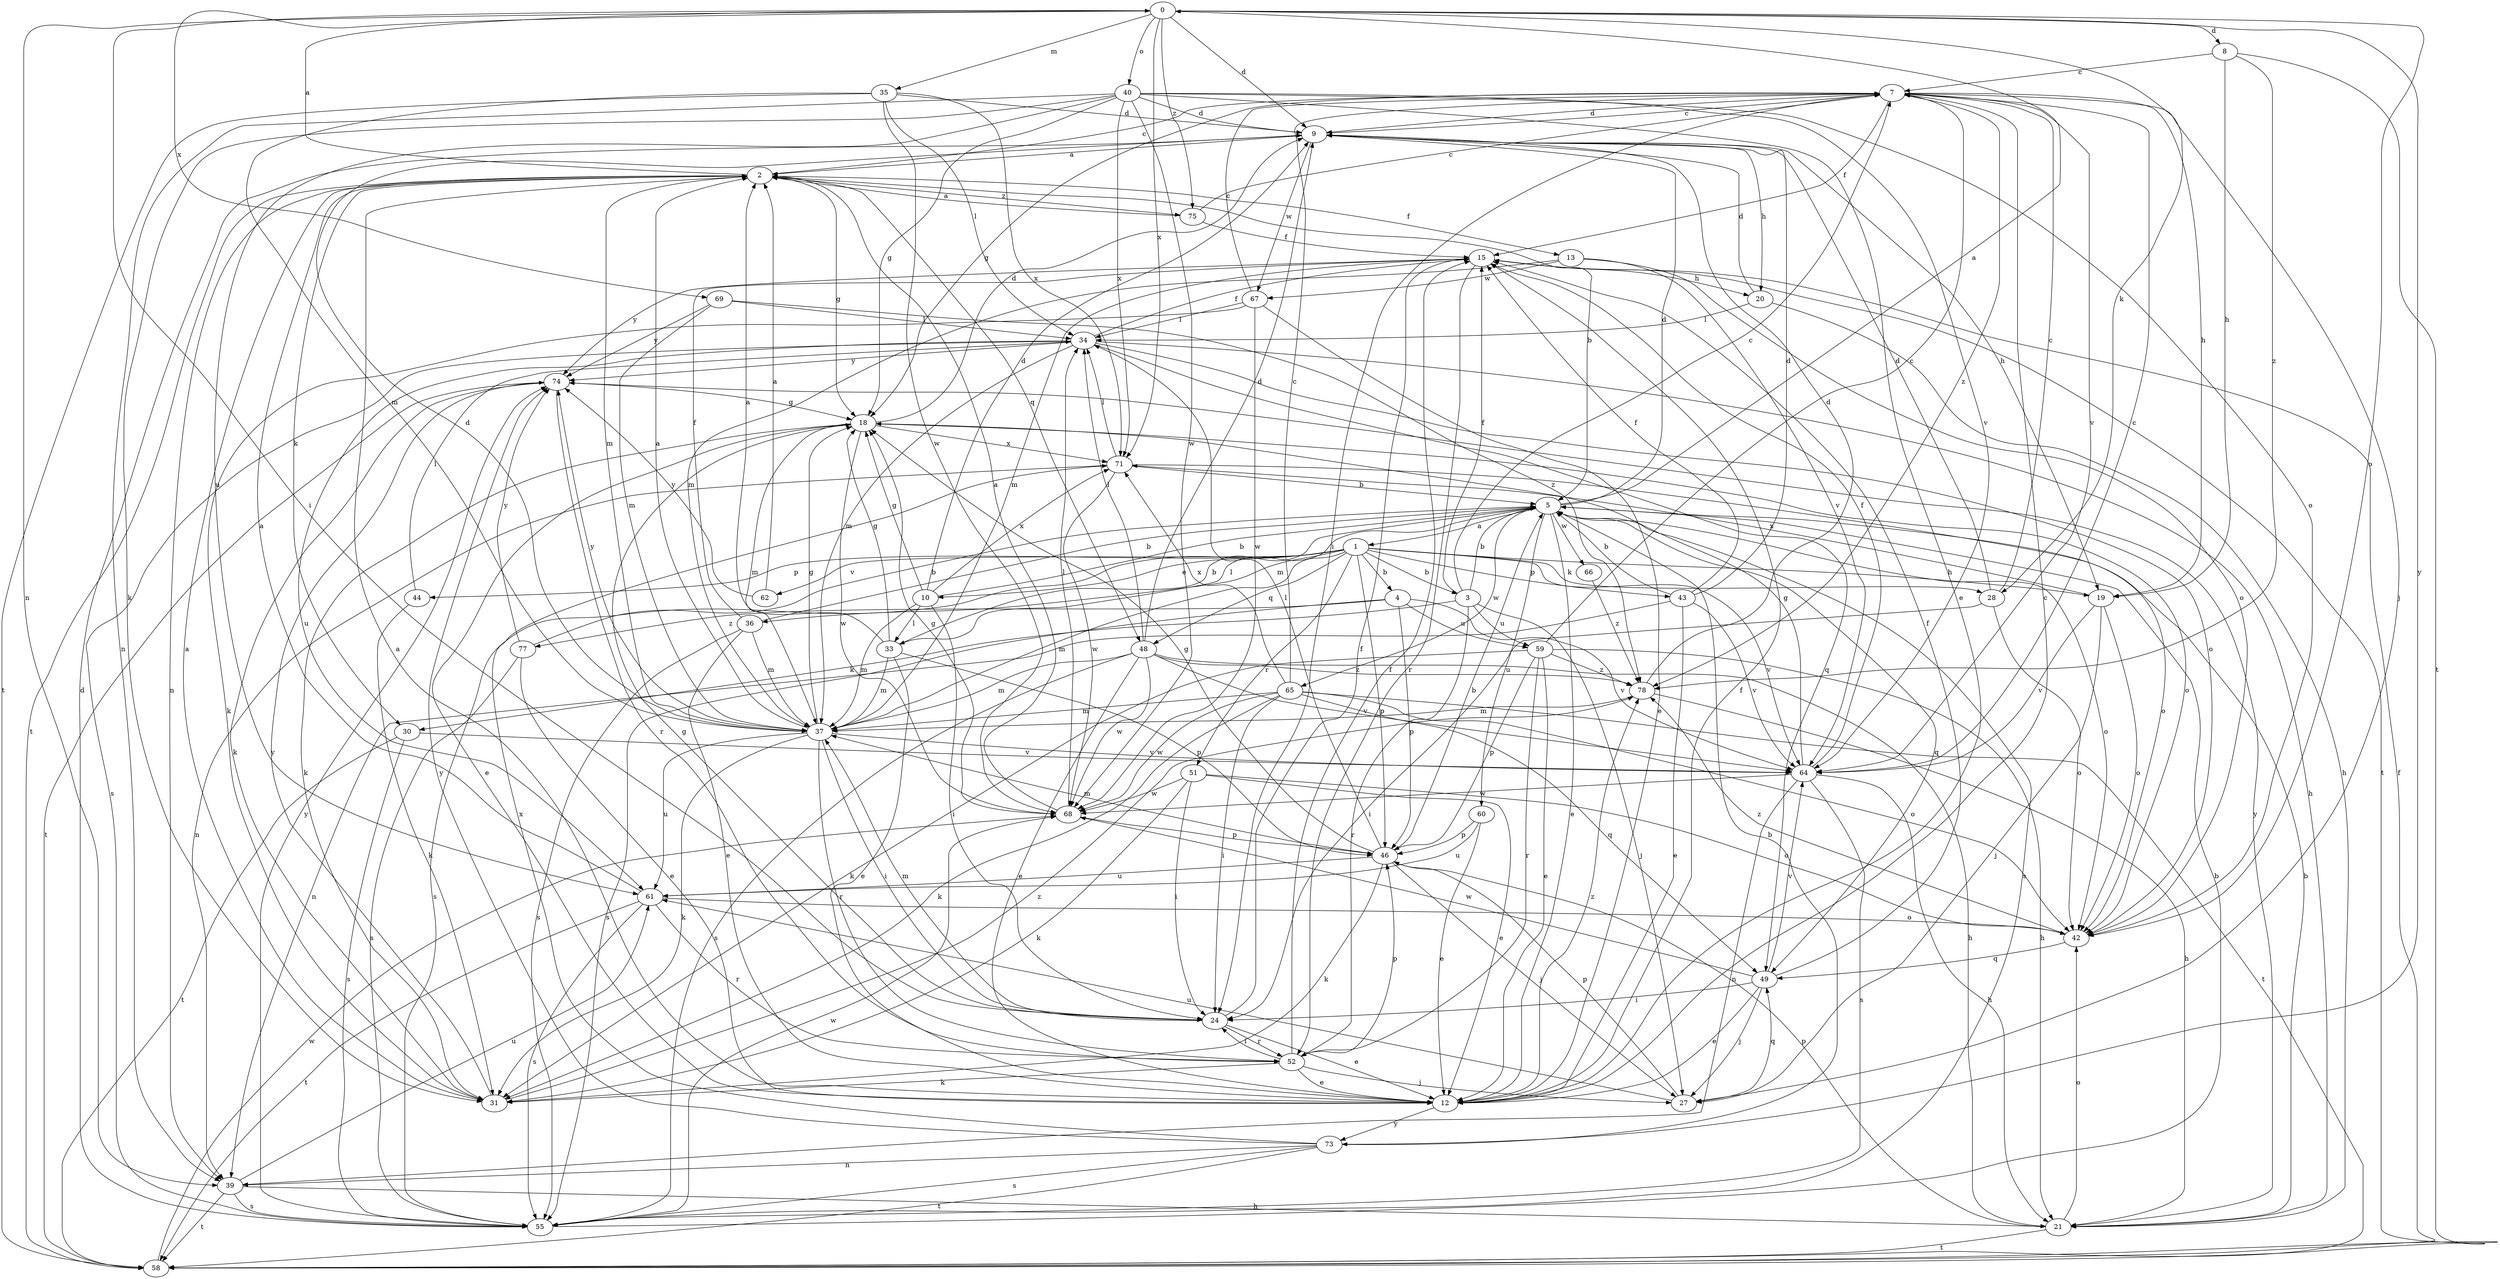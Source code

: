 strict digraph  {
0;
1;
2;
3;
4;
5;
7;
8;
9;
10;
12;
13;
15;
18;
19;
20;
21;
24;
27;
28;
30;
31;
33;
34;
35;
36;
37;
39;
40;
42;
43;
44;
46;
48;
49;
51;
52;
55;
58;
59;
60;
61;
62;
64;
65;
66;
67;
68;
69;
71;
73;
74;
75;
77;
78;
0 -> 8  [label=d];
0 -> 9  [label=d];
0 -> 24  [label=i];
0 -> 28  [label=k];
0 -> 35  [label=m];
0 -> 39  [label=n];
0 -> 40  [label=o];
0 -> 42  [label=o];
0 -> 69  [label=x];
0 -> 71  [label=x];
0 -> 73  [label=y];
0 -> 75  [label=z];
1 -> 3  [label=b];
1 -> 4  [label=b];
1 -> 10  [label=e];
1 -> 19  [label=h];
1 -> 28  [label=k];
1 -> 36  [label=m];
1 -> 37  [label=m];
1 -> 43  [label=p];
1 -> 44  [label=p];
1 -> 46  [label=p];
1 -> 48  [label=q];
1 -> 51  [label=r];
1 -> 55  [label=s];
1 -> 62  [label=v];
1 -> 64  [label=v];
2 -> 0  [label=a];
2 -> 5  [label=b];
2 -> 7  [label=c];
2 -> 13  [label=f];
2 -> 18  [label=g];
2 -> 30  [label=k];
2 -> 37  [label=m];
2 -> 39  [label=n];
2 -> 48  [label=q];
2 -> 58  [label=t];
2 -> 75  [label=z];
3 -> 5  [label=b];
3 -> 7  [label=c];
3 -> 15  [label=f];
3 -> 27  [label=j];
3 -> 30  [label=k];
3 -> 52  [label=r];
3 -> 59  [label=u];
4 -> 46  [label=p];
4 -> 55  [label=s];
4 -> 59  [label=u];
4 -> 64  [label=v];
4 -> 77  [label=z];
5 -> 0  [label=a];
5 -> 1  [label=a];
5 -> 9  [label=d];
5 -> 12  [label=e];
5 -> 33  [label=l];
5 -> 42  [label=o];
5 -> 49  [label=q];
5 -> 55  [label=s];
5 -> 60  [label=u];
5 -> 65  [label=w];
5 -> 66  [label=w];
7 -> 9  [label=d];
7 -> 15  [label=f];
7 -> 18  [label=g];
7 -> 19  [label=h];
7 -> 24  [label=i];
7 -> 27  [label=j];
7 -> 64  [label=v];
7 -> 78  [label=z];
8 -> 7  [label=c];
8 -> 19  [label=h];
8 -> 58  [label=t];
8 -> 78  [label=z];
9 -> 2  [label=a];
9 -> 7  [label=c];
9 -> 19  [label=h];
9 -> 20  [label=h];
9 -> 67  [label=w];
10 -> 5  [label=b];
10 -> 9  [label=d];
10 -> 18  [label=g];
10 -> 24  [label=i];
10 -> 33  [label=l];
10 -> 37  [label=m];
10 -> 71  [label=x];
12 -> 2  [label=a];
12 -> 7  [label=c];
12 -> 15  [label=f];
12 -> 73  [label=y];
12 -> 78  [label=z];
13 -> 37  [label=m];
13 -> 42  [label=o];
13 -> 64  [label=v];
13 -> 67  [label=w];
15 -> 20  [label=h];
15 -> 37  [label=m];
15 -> 52  [label=r];
15 -> 58  [label=t];
15 -> 74  [label=y];
18 -> 9  [label=d];
18 -> 12  [label=e];
18 -> 31  [label=k];
18 -> 37  [label=m];
18 -> 42  [label=o];
18 -> 68  [label=w];
18 -> 71  [label=x];
19 -> 27  [label=j];
19 -> 42  [label=o];
19 -> 64  [label=v];
19 -> 71  [label=x];
20 -> 9  [label=d];
20 -> 21  [label=h];
20 -> 34  [label=l];
21 -> 5  [label=b];
21 -> 42  [label=o];
21 -> 46  [label=p];
21 -> 58  [label=t];
21 -> 74  [label=y];
24 -> 12  [label=e];
24 -> 15  [label=f];
24 -> 18  [label=g];
24 -> 37  [label=m];
24 -> 52  [label=r];
27 -> 46  [label=p];
27 -> 49  [label=q];
27 -> 61  [label=u];
28 -> 7  [label=c];
28 -> 9  [label=d];
28 -> 24  [label=i];
28 -> 42  [label=o];
30 -> 55  [label=s];
30 -> 58  [label=t];
30 -> 64  [label=v];
31 -> 2  [label=a];
31 -> 74  [label=y];
31 -> 78  [label=z];
33 -> 2  [label=a];
33 -> 5  [label=b];
33 -> 12  [label=e];
33 -> 18  [label=g];
33 -> 37  [label=m];
33 -> 46  [label=p];
34 -> 15  [label=f];
34 -> 21  [label=h];
34 -> 37  [label=m];
34 -> 42  [label=o];
34 -> 49  [label=q];
34 -> 55  [label=s];
34 -> 61  [label=u];
34 -> 74  [label=y];
35 -> 9  [label=d];
35 -> 34  [label=l];
35 -> 37  [label=m];
35 -> 58  [label=t];
35 -> 68  [label=w];
35 -> 71  [label=x];
36 -> 5  [label=b];
36 -> 12  [label=e];
36 -> 15  [label=f];
36 -> 37  [label=m];
36 -> 55  [label=s];
37 -> 2  [label=a];
37 -> 9  [label=d];
37 -> 18  [label=g];
37 -> 24  [label=i];
37 -> 31  [label=k];
37 -> 52  [label=r];
37 -> 61  [label=u];
37 -> 64  [label=v];
37 -> 74  [label=y];
39 -> 21  [label=h];
39 -> 55  [label=s];
39 -> 58  [label=t];
39 -> 61  [label=u];
40 -> 9  [label=d];
40 -> 12  [label=e];
40 -> 18  [label=g];
40 -> 31  [label=k];
40 -> 39  [label=n];
40 -> 42  [label=o];
40 -> 61  [label=u];
40 -> 64  [label=v];
40 -> 68  [label=w];
40 -> 71  [label=x];
42 -> 49  [label=q];
42 -> 78  [label=z];
43 -> 5  [label=b];
43 -> 9  [label=d];
43 -> 12  [label=e];
43 -> 15  [label=f];
43 -> 39  [label=n];
43 -> 64  [label=v];
44 -> 31  [label=k];
44 -> 34  [label=l];
46 -> 5  [label=b];
46 -> 18  [label=g];
46 -> 27  [label=j];
46 -> 31  [label=k];
46 -> 34  [label=l];
46 -> 37  [label=m];
46 -> 61  [label=u];
48 -> 9  [label=d];
48 -> 12  [label=e];
48 -> 21  [label=h];
48 -> 34  [label=l];
48 -> 37  [label=m];
48 -> 55  [label=s];
48 -> 64  [label=v];
48 -> 68  [label=w];
48 -> 78  [label=z];
49 -> 12  [label=e];
49 -> 15  [label=f];
49 -> 24  [label=i];
49 -> 27  [label=j];
49 -> 64  [label=v];
49 -> 68  [label=w];
51 -> 12  [label=e];
51 -> 24  [label=i];
51 -> 31  [label=k];
51 -> 42  [label=o];
51 -> 68  [label=w];
52 -> 12  [label=e];
52 -> 15  [label=f];
52 -> 24  [label=i];
52 -> 27  [label=j];
52 -> 31  [label=k];
52 -> 46  [label=p];
55 -> 5  [label=b];
55 -> 9  [label=d];
55 -> 68  [label=w];
55 -> 74  [label=y];
58 -> 15  [label=f];
58 -> 68  [label=w];
59 -> 7  [label=c];
59 -> 12  [label=e];
59 -> 21  [label=h];
59 -> 31  [label=k];
59 -> 46  [label=p];
59 -> 52  [label=r];
59 -> 78  [label=z];
60 -> 12  [label=e];
60 -> 46  [label=p];
60 -> 61  [label=u];
61 -> 2  [label=a];
61 -> 42  [label=o];
61 -> 52  [label=r];
61 -> 55  [label=s];
61 -> 58  [label=t];
62 -> 2  [label=a];
62 -> 74  [label=y];
64 -> 7  [label=c];
64 -> 15  [label=f];
64 -> 18  [label=g];
64 -> 21  [label=h];
64 -> 39  [label=n];
64 -> 55  [label=s];
64 -> 68  [label=w];
65 -> 7  [label=c];
65 -> 24  [label=i];
65 -> 31  [label=k];
65 -> 37  [label=m];
65 -> 42  [label=o];
65 -> 49  [label=q];
65 -> 58  [label=t];
65 -> 68  [label=w];
65 -> 71  [label=x];
66 -> 78  [label=z];
67 -> 7  [label=c];
67 -> 12  [label=e];
67 -> 31  [label=k];
67 -> 34  [label=l];
67 -> 68  [label=w];
68 -> 2  [label=a];
68 -> 18  [label=g];
68 -> 34  [label=l];
68 -> 46  [label=p];
69 -> 34  [label=l];
69 -> 37  [label=m];
69 -> 74  [label=y];
69 -> 78  [label=z];
71 -> 5  [label=b];
71 -> 34  [label=l];
71 -> 39  [label=n];
71 -> 42  [label=o];
71 -> 68  [label=w];
73 -> 5  [label=b];
73 -> 39  [label=n];
73 -> 55  [label=s];
73 -> 58  [label=t];
73 -> 71  [label=x];
73 -> 74  [label=y];
74 -> 18  [label=g];
74 -> 31  [label=k];
74 -> 52  [label=r];
74 -> 58  [label=t];
75 -> 2  [label=a];
75 -> 7  [label=c];
75 -> 15  [label=f];
77 -> 5  [label=b];
77 -> 12  [label=e];
77 -> 55  [label=s];
77 -> 74  [label=y];
78 -> 9  [label=d];
78 -> 21  [label=h];
78 -> 37  [label=m];
}
